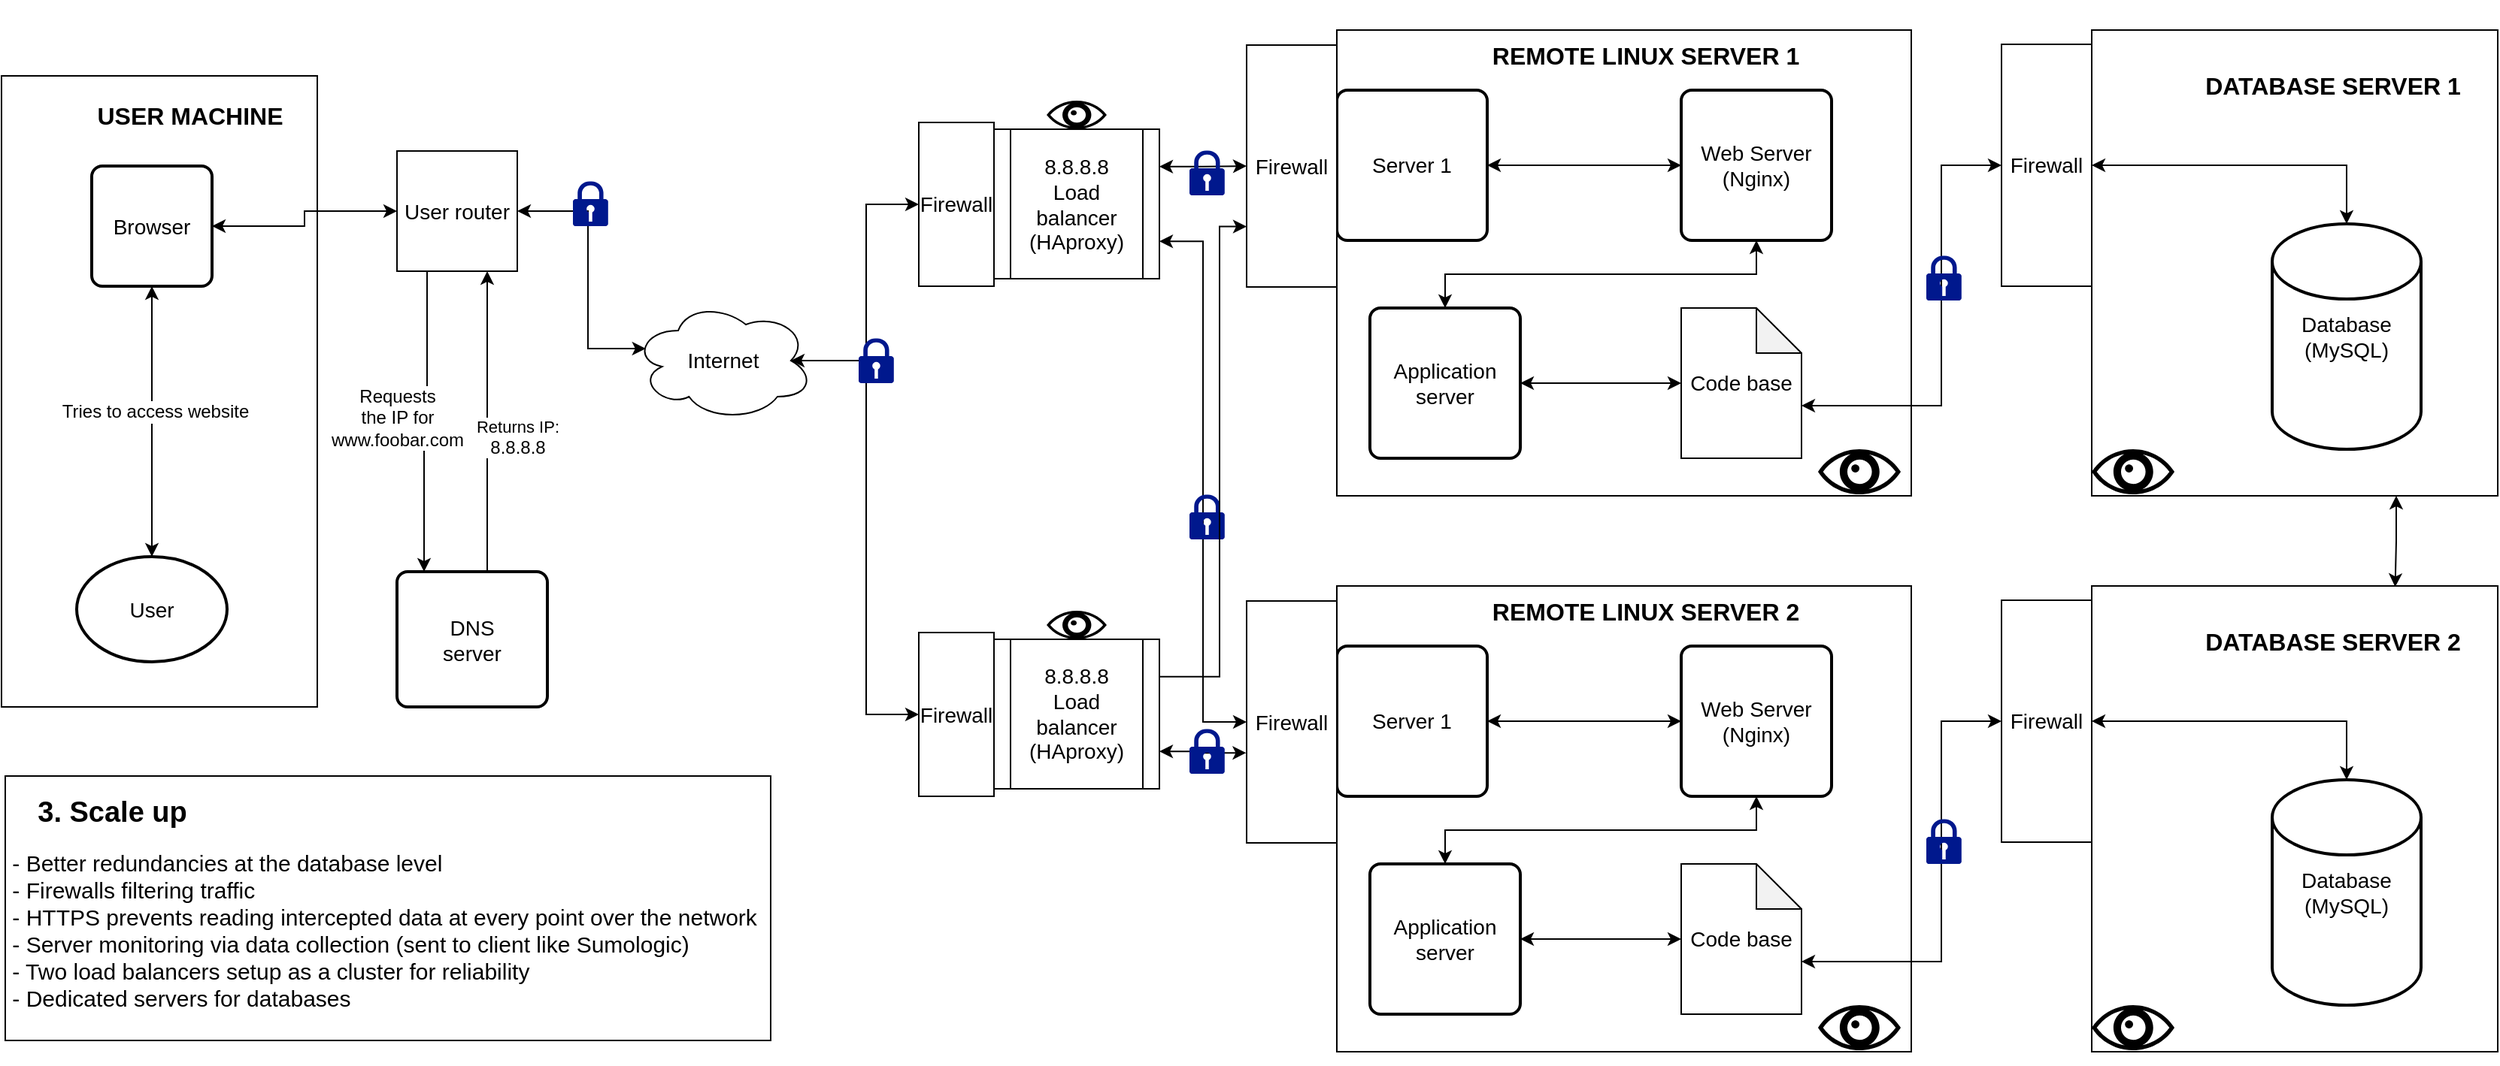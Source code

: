 <mxfile version="22.0.8" type="device">
  <diagram name="Page-1" id="u9EmTm14aIS3WBHgXmOk">
    <mxGraphModel dx="2336" dy="1992" grid="1" gridSize="10" guides="1" tooltips="1" connect="1" arrows="1" fold="1" page="1" pageScale="1" pageWidth="827" pageHeight="1169" math="0" shadow="0">
      <root>
        <mxCell id="0" />
        <mxCell id="1" parent="0" />
        <mxCell id="SxXsiV88UcKwgikaE5HA-2" value="" style="rounded=0;whiteSpace=wrap;html=1;fillColor=none;" vertex="1" parent="1">
          <mxGeometry x="1100" y="10" width="270" height="310" as="geometry" />
        </mxCell>
        <mxCell id="5rb6dhZWjBb2u9iBjQLc-51" value="" style="rounded=0;whiteSpace=wrap;html=1;fillColor=none;" parent="1" vertex="1">
          <mxGeometry x="-290" y="40.5" width="210" height="420" as="geometry" />
        </mxCell>
        <mxCell id="5rb6dhZWjBb2u9iBjQLc-49" value="" style="rounded=0;whiteSpace=wrap;html=1;fillColor=none;" parent="1" vertex="1">
          <mxGeometry x="598" y="10" width="382" height="310" as="geometry" />
        </mxCell>
        <mxCell id="5rb6dhZWjBb2u9iBjQLc-1" value="&lt;font style=&quot;font-size: 14px;&quot;&gt;Database&lt;br&gt;(MySQL)&lt;/font&gt;" style="strokeWidth=2;html=1;shape=mxgraph.flowchart.database;whiteSpace=wrap;" parent="1" vertex="1">
          <mxGeometry x="1220" y="139" width="99" height="150" as="geometry" />
        </mxCell>
        <mxCell id="WCC0QbR53YFn9wZXsvke-26" style="edgeStyle=orthogonalEdgeStyle;rounded=0;orthogonalLoop=1;jettySize=auto;html=1;exitX=0.875;exitY=0.5;exitDx=0;exitDy=0;exitPerimeter=0;entryX=0.5;entryY=0;entryDx=0;entryDy=0;startArrow=classic;startFill=1;" parent="1" source="5rb6dhZWjBb2u9iBjQLc-2" target="WCC0QbR53YFn9wZXsvke-24" edge="1">
          <mxGeometry relative="1" as="geometry" />
        </mxCell>
        <mxCell id="SxXsiV88UcKwgikaE5HA-47" style="edgeStyle=orthogonalEdgeStyle;rounded=0;orthogonalLoop=1;jettySize=auto;html=1;exitX=0.875;exitY=0.5;exitDx=0;exitDy=0;exitPerimeter=0;entryX=0.5;entryY=0;entryDx=0;entryDy=0;" edge="1" parent="1" source="5rb6dhZWjBb2u9iBjQLc-2" target="SxXsiV88UcKwgikaE5HA-46">
          <mxGeometry relative="1" as="geometry" />
        </mxCell>
        <mxCell id="5rb6dhZWjBb2u9iBjQLc-2" value="&lt;font style=&quot;font-size: 14px;&quot;&gt;Internet&lt;/font&gt;" style="ellipse;shape=cloud;whiteSpace=wrap;html=1;" parent="1" vertex="1">
          <mxGeometry x="130" y="190" width="120" height="80" as="geometry" />
        </mxCell>
        <mxCell id="Ie-OfRQaVs06B5CcUwJW-7" style="edgeStyle=orthogonalEdgeStyle;rounded=0;orthogonalLoop=1;jettySize=auto;html=1;exitX=1;exitY=0.5;exitDx=0;exitDy=0;startArrow=classic;startFill=1;" parent="1" source="5rb6dhZWjBb2u9iBjQLc-4" target="5rb6dhZWjBb2u9iBjQLc-31" edge="1">
          <mxGeometry relative="1" as="geometry" />
        </mxCell>
        <mxCell id="5rb6dhZWjBb2u9iBjQLc-4" value="&lt;font style=&quot;font-size: 14px;&quot;&gt;Application&lt;br&gt;server&lt;/font&gt;" style="rounded=1;whiteSpace=wrap;html=1;absoluteArcSize=1;arcSize=14;strokeWidth=2;" parent="1" vertex="1">
          <mxGeometry x="620" y="195" width="100" height="100" as="geometry" />
        </mxCell>
        <mxCell id="5rb6dhZWjBb2u9iBjQLc-27" style="edgeStyle=orthogonalEdgeStyle;rounded=0;orthogonalLoop=1;jettySize=auto;html=1;exitX=0.5;exitY=1;exitDx=0;exitDy=0;entryX=0.5;entryY=0;entryDx=0;entryDy=0;startArrow=classic;startFill=1;" parent="1" source="5rb6dhZWjBb2u9iBjQLc-6" target="5rb6dhZWjBb2u9iBjQLc-4" edge="1">
          <mxGeometry relative="1" as="geometry" />
        </mxCell>
        <mxCell id="5rb6dhZWjBb2u9iBjQLc-6" value="&lt;font style=&quot;font-size: 14px;&quot;&gt;Web&amp;nbsp;Server&lt;br&gt;(Nginx)&lt;/font&gt;" style="rounded=1;whiteSpace=wrap;html=1;absoluteArcSize=1;arcSize=14;strokeWidth=2;" parent="1" vertex="1">
          <mxGeometry x="827" y="50" width="100" height="100" as="geometry" />
        </mxCell>
        <mxCell id="5rb6dhZWjBb2u9iBjQLc-34" style="edgeStyle=orthogonalEdgeStyle;rounded=0;orthogonalLoop=1;jettySize=auto;html=1;exitX=1;exitY=0.5;exitDx=0;exitDy=0;entryX=0;entryY=0.5;entryDx=0;entryDy=0;startArrow=classic;startFill=1;" parent="1" source="5rb6dhZWjBb2u9iBjQLc-8" target="5rb6dhZWjBb2u9iBjQLc-17" edge="1">
          <mxGeometry relative="1" as="geometry" />
        </mxCell>
        <mxCell id="5rb6dhZWjBb2u9iBjQLc-8" value="&lt;font style=&quot;font-size: 14px;&quot;&gt;Browser&lt;/font&gt;" style="rounded=1;whiteSpace=wrap;html=1;absoluteArcSize=1;arcSize=14;strokeWidth=2;" parent="1" vertex="1">
          <mxGeometry x="-230" y="100.5" width="80" height="80" as="geometry" />
        </mxCell>
        <mxCell id="5rb6dhZWjBb2u9iBjQLc-43" style="edgeStyle=orthogonalEdgeStyle;rounded=0;orthogonalLoop=1;jettySize=auto;html=1;exitX=0.75;exitY=0;exitDx=0;exitDy=0;entryX=0.75;entryY=1;entryDx=0;entryDy=0;" parent="1" source="5rb6dhZWjBb2u9iBjQLc-13" target="5rb6dhZWjBb2u9iBjQLc-17" edge="1">
          <mxGeometry relative="1" as="geometry">
            <Array as="points">
              <mxPoint x="33" y="380.5" />
            </Array>
          </mxGeometry>
        </mxCell>
        <mxCell id="5rb6dhZWjBb2u9iBjQLc-44" value="Returns IP:&lt;br style=&quot;border-color: var(--border-color); font-size: 12px;&quot;&gt;&lt;span style=&quot;font-size: 12px;&quot;&gt;8.8.8.8&lt;/span&gt;" style="edgeLabel;html=1;align=center;verticalAlign=middle;resizable=0;points=[];" parent="5rb6dhZWjBb2u9iBjQLc-43" vertex="1" connectable="0">
          <mxGeometry x="-0.06" y="1" relative="1" as="geometry">
            <mxPoint x="21" y="-14" as="offset" />
          </mxGeometry>
        </mxCell>
        <mxCell id="5rb6dhZWjBb2u9iBjQLc-13" value="&lt;font style=&quot;font-size: 14px;&quot;&gt;DNS&lt;br&gt;server&lt;/font&gt;" style="rounded=1;whiteSpace=wrap;html=1;absoluteArcSize=1;arcSize=14;strokeWidth=2;" parent="1" vertex="1">
          <mxGeometry x="-27" y="370.5" width="100" height="90" as="geometry" />
        </mxCell>
        <mxCell id="5rb6dhZWjBb2u9iBjQLc-20" style="edgeStyle=orthogonalEdgeStyle;rounded=0;orthogonalLoop=1;jettySize=auto;html=1;exitX=0.25;exitY=1;exitDx=0;exitDy=0;entryX=0.18;entryY=0;entryDx=0;entryDy=0;entryPerimeter=0;" parent="1" source="5rb6dhZWjBb2u9iBjQLc-17" target="5rb6dhZWjBb2u9iBjQLc-13" edge="1">
          <mxGeometry relative="1" as="geometry">
            <mxPoint x="-7" y="370.5" as="targetPoint" />
            <Array as="points">
              <mxPoint x="-7" y="285.5" />
              <mxPoint x="-9" y="285.5" />
            </Array>
          </mxGeometry>
        </mxCell>
        <mxCell id="5rb6dhZWjBb2u9iBjQLc-23" value="&lt;font style=&quot;font-size: 12px;&quot;&gt;Requests&lt;br&gt;the IP for&lt;br&gt;www.foobar.com&lt;/font&gt;" style="edgeLabel;html=1;align=center;verticalAlign=middle;resizable=0;points=[];" parent="5rb6dhZWjBb2u9iBjQLc-20" vertex="1" connectable="0">
          <mxGeometry x="0.022" y="-2" relative="1" as="geometry">
            <mxPoint x="-18" y="-6" as="offset" />
          </mxGeometry>
        </mxCell>
        <mxCell id="WCC0QbR53YFn9wZXsvke-2" style="edgeStyle=orthogonalEdgeStyle;rounded=0;orthogonalLoop=1;jettySize=auto;html=1;exitX=1;exitY=0.5;exitDx=0;exitDy=0;entryX=0.07;entryY=0.4;entryDx=0;entryDy=0;entryPerimeter=0;startArrow=classic;startFill=1;" parent="1" source="5rb6dhZWjBb2u9iBjQLc-17" target="5rb6dhZWjBb2u9iBjQLc-2" edge="1">
          <mxGeometry relative="1" as="geometry">
            <Array as="points">
              <mxPoint x="100" y="131" />
              <mxPoint x="100" y="222" />
            </Array>
          </mxGeometry>
        </mxCell>
        <mxCell id="5rb6dhZWjBb2u9iBjQLc-17" value="&lt;font style=&quot;font-size: 14px;&quot;&gt;User router&lt;/font&gt;" style="whiteSpace=wrap;html=1;aspect=fixed;" parent="1" vertex="1">
          <mxGeometry x="-27" y="90.5" width="80" height="80" as="geometry" />
        </mxCell>
        <mxCell id="SxXsiV88UcKwgikaE5HA-13" style="edgeStyle=orthogonalEdgeStyle;rounded=0;orthogonalLoop=1;jettySize=auto;html=1;exitX=0;exitY=0;exitDx=80;exitDy=65;exitPerimeter=0;entryX=0.5;entryY=0;entryDx=0;entryDy=0;startArrow=classic;startFill=1;" edge="1" parent="1" source="5rb6dhZWjBb2u9iBjQLc-31" target="SxXsiV88UcKwgikaE5HA-12">
          <mxGeometry relative="1" as="geometry">
            <Array as="points">
              <mxPoint x="1000" y="260" />
              <mxPoint x="1000" y="100" />
            </Array>
          </mxGeometry>
        </mxCell>
        <mxCell id="5rb6dhZWjBb2u9iBjQLc-31" value="&lt;font style=&quot;font-size: 14px;&quot;&gt;Code base&lt;/font&gt;" style="shape=note;whiteSpace=wrap;html=1;backgroundOutline=1;darkOpacity=0.05;" parent="1" vertex="1">
          <mxGeometry x="827" y="195" width="80" height="100" as="geometry" />
        </mxCell>
        <mxCell id="Ie-OfRQaVs06B5CcUwJW-16" style="edgeStyle=orthogonalEdgeStyle;rounded=0;orthogonalLoop=1;jettySize=auto;html=1;exitX=1;exitY=0.5;exitDx=0;exitDy=0;startArrow=classic;startFill=1;" parent="1" source="5rb6dhZWjBb2u9iBjQLc-35" target="5rb6dhZWjBb2u9iBjQLc-6" edge="1">
          <mxGeometry relative="1" as="geometry" />
        </mxCell>
        <mxCell id="5rb6dhZWjBb2u9iBjQLc-35" value="&lt;font style=&quot;font-size: 14px;&quot;&gt;Server 1&lt;/font&gt;" style="rounded=1;whiteSpace=wrap;html=1;absoluteArcSize=1;arcSize=14;strokeWidth=2;" parent="1" vertex="1">
          <mxGeometry x="598" y="50" width="100" height="100" as="geometry" />
        </mxCell>
        <mxCell id="5rb6dhZWjBb2u9iBjQLc-41" style="edgeStyle=orthogonalEdgeStyle;rounded=0;orthogonalLoop=1;jettySize=auto;html=1;exitX=0.5;exitY=0;exitDx=0;exitDy=0;exitPerimeter=0;entryX=0.5;entryY=1;entryDx=0;entryDy=0;startArrow=classic;startFill=1;" parent="1" source="5rb6dhZWjBb2u9iBjQLc-40" target="5rb6dhZWjBb2u9iBjQLc-8" edge="1">
          <mxGeometry relative="1" as="geometry" />
        </mxCell>
        <mxCell id="5rb6dhZWjBb2u9iBjQLc-42" value="&lt;font style=&quot;font-size: 12px;&quot;&gt;Tries to access website&lt;/font&gt;" style="edgeLabel;html=1;align=center;verticalAlign=middle;resizable=0;points=[];" parent="5rb6dhZWjBb2u9iBjQLc-41" vertex="1" connectable="0">
          <mxGeometry x="0.071" y="-2" relative="1" as="geometry">
            <mxPoint as="offset" />
          </mxGeometry>
        </mxCell>
        <mxCell id="5rb6dhZWjBb2u9iBjQLc-40" value="&lt;font style=&quot;font-size: 14px;&quot;&gt;User&lt;/font&gt;" style="strokeWidth=2;html=1;shape=mxgraph.flowchart.start_1;whiteSpace=wrap;" parent="1" vertex="1">
          <mxGeometry x="-240" y="360.5" width="100" height="70" as="geometry" />
        </mxCell>
        <mxCell id="5rb6dhZWjBb2u9iBjQLc-47" value="&lt;h1 style=&quot;font-size: 19px;&quot;&gt;&lt;span style=&quot;&quot;&gt;&lt;span style=&quot;&quot;&gt;&lt;span style=&quot;&quot;&gt;&amp;nbsp;&amp;nbsp;&amp;nbsp; &lt;/span&gt;&lt;/span&gt;&lt;/span&gt;3. Scale up&lt;br&gt;    &lt;/h1&gt;&lt;h1 style=&quot;font-size: 19px;&quot;&gt;    &lt;/h1&gt;&lt;div style=&quot;&quot;&gt;&lt;span style=&quot;font-size: 15px;&quot;&gt;&amp;nbsp;- Better redundancies at the database level&lt;br&gt;&lt;/span&gt;&lt;/div&gt;&lt;div style=&quot;&quot;&gt;&lt;span style=&quot;font-size: 15px;&quot;&gt;&amp;nbsp;- Firewalls filtering traffic&lt;/span&gt;&lt;/div&gt;&lt;div style=&quot;&quot;&gt;&lt;span style=&quot;font-size: 15px;&quot;&gt;&amp;nbsp;- HTTPS prevents reading intercepted data at every point over the network&amp;nbsp;&amp;nbsp; &lt;br&gt;&lt;/span&gt;&lt;/div&gt;&lt;div style=&quot;&quot;&gt;&lt;span style=&quot;font-size: 15px;&quot;&gt;&amp;nbsp;- Server monitoring via data collection (sent to client like Sumologic)&lt;br&gt;&lt;/span&gt;&lt;/div&gt;&lt;div style=&quot;&quot;&gt;&lt;span style=&quot;font-size: 15px;&quot;&gt;&amp;nbsp;- Two load balancers setup as a cluster for reliability&lt;br&gt;&lt;/span&gt;&lt;/div&gt;&lt;div style=&quot;&quot;&gt;&lt;span style=&quot;font-size: 15px;&quot;&gt;&amp;nbsp;- Dedicated servers for databases&lt;br&gt;&lt;/span&gt;&lt;/div&gt;&lt;div style=&quot;&quot;&gt;&lt;span style=&quot;font-size: 15px;&quot;&gt;&lt;br&gt;&lt;/span&gt;&lt;/div&gt;" style="text;html=1;align=left;verticalAlign=middle;resizable=0;points=[];autosize=1;labelBackgroundColor=default;labelBorderColor=default;strokeWidth=1;rounded=0;spacing=2;" parent="1" vertex="1">
          <mxGeometry x="-290" y="499" width="510" height="190" as="geometry" />
        </mxCell>
        <mxCell id="5rb6dhZWjBb2u9iBjQLc-50" value="&lt;h1&gt;&lt;font style=&quot;font-size: 16px;&quot;&gt;&lt;b&gt;REMOTE LINUX SERVER 1&lt;/b&gt;&lt;/font&gt;&lt;/h1&gt;" style="text;html=1;align=center;verticalAlign=middle;resizable=0;points=[];autosize=1;strokeColor=none;fillColor=none;" parent="1" vertex="1">
          <mxGeometry x="688" y="-10" width="230" height="70" as="geometry" />
        </mxCell>
        <mxCell id="5rb6dhZWjBb2u9iBjQLc-52" value="&lt;h1&gt;&lt;font style=&quot;font-size: 16px;&quot;&gt;&lt;b&gt;USER MACHINE&lt;/b&gt;&lt;/font&gt;&lt;/h1&gt;" style="text;html=1;align=center;verticalAlign=middle;resizable=0;points=[];autosize=1;strokeColor=none;fillColor=none;" parent="1" vertex="1">
          <mxGeometry x="-240" y="29.5" width="150" height="70" as="geometry" />
        </mxCell>
        <mxCell id="WCC0QbR53YFn9wZXsvke-10" style="edgeStyle=orthogonalEdgeStyle;rounded=0;orthogonalLoop=1;jettySize=auto;html=1;exitX=1;exitY=0.25;exitDx=0;exitDy=0;entryX=0.5;entryY=0;entryDx=0;entryDy=0;startArrow=classic;startFill=1;" parent="1" source="5rb6dhZWjBb2u9iBjQLc-60" target="WCC0QbR53YFn9wZXsvke-7" edge="1">
          <mxGeometry relative="1" as="geometry" />
        </mxCell>
        <mxCell id="SxXsiV88UcKwgikaE5HA-34" style="edgeStyle=orthogonalEdgeStyle;rounded=0;orthogonalLoop=1;jettySize=auto;html=1;exitX=1;exitY=0.75;exitDx=0;exitDy=0;entryX=0.5;entryY=0;entryDx=0;entryDy=0;startArrow=classic;startFill=1;" edge="1" parent="1" source="5rb6dhZWjBb2u9iBjQLc-60" target="SxXsiV88UcKwgikaE5HA-28">
          <mxGeometry relative="1" as="geometry" />
        </mxCell>
        <mxCell id="5rb6dhZWjBb2u9iBjQLc-60" value="&lt;div style=&quot;font-size: 14px;&quot;&gt;&lt;font style=&quot;font-size: 14px;&quot;&gt;8.8.8.8&lt;br&gt;&lt;/font&gt;&lt;/div&gt;&lt;div style=&quot;font-size: 14px;&quot;&gt;&lt;font style=&quot;font-size: 14px;&quot;&gt;Load balancer&lt;/font&gt;&lt;/div&gt;&lt;font style=&quot;font-size: 14px;&quot;&gt;(HAproxy)&lt;/font&gt;" style="shape=process;whiteSpace=wrap;html=1;backgroundOutline=1;" parent="1" vertex="1">
          <mxGeometry x="370" y="76" width="110" height="99.5" as="geometry" />
        </mxCell>
        <mxCell id="Ie-OfRQaVs06B5CcUwJW-6" style="edgeStyle=orthogonalEdgeStyle;rounded=0;orthogonalLoop=1;jettySize=auto;html=1;exitX=0.5;exitY=1;exitDx=0;exitDy=0;" parent="1" source="5rb6dhZWjBb2u9iBjQLc-49" target="5rb6dhZWjBb2u9iBjQLc-49" edge="1">
          <mxGeometry relative="1" as="geometry" />
        </mxCell>
        <mxCell id="WCC0QbR53YFn9wZXsvke-7" value="&lt;font style=&quot;font-size: 14px;&quot;&gt;Firewall&lt;/font&gt;" style="rounded=0;whiteSpace=wrap;html=1;direction=north;" parent="1" vertex="1">
          <mxGeometry x="538" y="20" width="60" height="161" as="geometry" />
        </mxCell>
        <mxCell id="WCC0QbR53YFn9wZXsvke-14" value="" style="shape=mxgraph.signs.healthcare.eye;html=1;pointerEvents=1;fillColor=#000000;strokeColor=none;verticalLabelPosition=bottom;verticalAlign=top;align=center;gradientColor=none;container=0;" parent="1" vertex="1">
          <mxGeometry x="1100" y="289" width="55" height="30" as="geometry" />
        </mxCell>
        <mxCell id="WCC0QbR53YFn9wZXsvke-20" value="" style="shape=mxgraph.signs.healthcare.eye;html=1;pointerEvents=1;fillColor=#000000;strokeColor=none;verticalLabelPosition=bottom;verticalAlign=top;align=center;gradientColor=none;container=0;" parent="1" vertex="1">
          <mxGeometry x="405" y="57" width="40" height="19" as="geometry" />
        </mxCell>
        <mxCell id="WCC0QbR53YFn9wZXsvke-24" value="&lt;font style=&quot;font-size: 14px;&quot;&gt;Firewall&lt;/font&gt;" style="rounded=0;whiteSpace=wrap;html=1;direction=north;" parent="1" vertex="1">
          <mxGeometry x="320" y="71.5" width="50" height="109" as="geometry" />
        </mxCell>
        <mxCell id="SxXsiV88UcKwgikaE5HA-1" value="" style="sketch=0;aspect=fixed;pointerEvents=1;shadow=0;dashed=0;html=1;strokeColor=none;labelPosition=center;verticalLabelPosition=bottom;verticalAlign=top;align=center;fillColor=#00188D;shape=mxgraph.mscae.enterprise.lock" vertex="1" parent="1">
          <mxGeometry x="90" y="110.5" width="23.4" height="30" as="geometry" />
        </mxCell>
        <mxCell id="SxXsiV88UcKwgikaE5HA-3" value="&lt;h1&gt;&lt;font style=&quot;font-size: 16px;&quot;&gt;&lt;b&gt;DATABASE SERVER 1&lt;/b&gt;&lt;/font&gt;&lt;/h1&gt;" style="text;html=1;align=center;verticalAlign=middle;resizable=0;points=[];autosize=1;strokeColor=none;fillColor=none;" vertex="1" parent="1">
          <mxGeometry x="1155" y="10" width="210" height="70" as="geometry" />
        </mxCell>
        <mxCell id="SxXsiV88UcKwgikaE5HA-10" value="" style="shape=mxgraph.signs.healthcare.eye;html=1;pointerEvents=1;fillColor=#000000;strokeColor=none;verticalLabelPosition=bottom;verticalAlign=top;align=center;gradientColor=none;container=0;" vertex="1" parent="1">
          <mxGeometry x="918" y="289" width="55" height="30" as="geometry" />
        </mxCell>
        <mxCell id="SxXsiV88UcKwgikaE5HA-12" value="&lt;font style=&quot;font-size: 14px;&quot;&gt;Firewall&lt;/font&gt;" style="rounded=0;whiteSpace=wrap;html=1;direction=north;" vertex="1" parent="1">
          <mxGeometry x="1040" y="19.5" width="60" height="161" as="geometry" />
        </mxCell>
        <mxCell id="SxXsiV88UcKwgikaE5HA-14" style="edgeStyle=orthogonalEdgeStyle;rounded=0;orthogonalLoop=1;jettySize=auto;html=1;exitX=0.5;exitY=1;exitDx=0;exitDy=0;entryX=0.5;entryY=0;entryDx=0;entryDy=0;entryPerimeter=0;startArrow=classic;startFill=1;" edge="1" parent="1" source="SxXsiV88UcKwgikaE5HA-12" target="5rb6dhZWjBb2u9iBjQLc-1">
          <mxGeometry relative="1" as="geometry" />
        </mxCell>
        <mxCell id="SxXsiV88UcKwgikaE5HA-15" value="" style="rounded=0;whiteSpace=wrap;html=1;fillColor=none;" vertex="1" parent="1">
          <mxGeometry x="1100" y="380" width="270" height="310" as="geometry" />
        </mxCell>
        <mxCell id="SxXsiV88UcKwgikaE5HA-16" value="" style="rounded=0;whiteSpace=wrap;html=1;fillColor=none;" vertex="1" parent="1">
          <mxGeometry x="598" y="380" width="382" height="310" as="geometry" />
        </mxCell>
        <mxCell id="SxXsiV88UcKwgikaE5HA-17" value="&lt;font style=&quot;font-size: 14px;&quot;&gt;Database&lt;br&gt;(MySQL)&lt;/font&gt;" style="strokeWidth=2;html=1;shape=mxgraph.flowchart.database;whiteSpace=wrap;" vertex="1" parent="1">
          <mxGeometry x="1220" y="509" width="99" height="150" as="geometry" />
        </mxCell>
        <mxCell id="SxXsiV88UcKwgikaE5HA-18" style="edgeStyle=orthogonalEdgeStyle;rounded=0;orthogonalLoop=1;jettySize=auto;html=1;exitX=1;exitY=0.5;exitDx=0;exitDy=0;startArrow=classic;startFill=1;" edge="1" parent="1" source="SxXsiV88UcKwgikaE5HA-19" target="SxXsiV88UcKwgikaE5HA-23">
          <mxGeometry relative="1" as="geometry" />
        </mxCell>
        <mxCell id="SxXsiV88UcKwgikaE5HA-19" value="&lt;font style=&quot;font-size: 14px;&quot;&gt;Application&lt;br&gt;server&lt;/font&gt;" style="rounded=1;whiteSpace=wrap;html=1;absoluteArcSize=1;arcSize=14;strokeWidth=2;" vertex="1" parent="1">
          <mxGeometry x="620" y="565" width="100" height="100" as="geometry" />
        </mxCell>
        <mxCell id="SxXsiV88UcKwgikaE5HA-20" style="edgeStyle=orthogonalEdgeStyle;rounded=0;orthogonalLoop=1;jettySize=auto;html=1;exitX=0.5;exitY=1;exitDx=0;exitDy=0;entryX=0.5;entryY=0;entryDx=0;entryDy=0;startArrow=classic;startFill=1;" edge="1" parent="1" source="SxXsiV88UcKwgikaE5HA-21" target="SxXsiV88UcKwgikaE5HA-19">
          <mxGeometry relative="1" as="geometry" />
        </mxCell>
        <mxCell id="SxXsiV88UcKwgikaE5HA-21" value="&lt;font style=&quot;font-size: 14px;&quot;&gt;Web&amp;nbsp;Server&lt;br&gt;(Nginx)&lt;/font&gt;" style="rounded=1;whiteSpace=wrap;html=1;absoluteArcSize=1;arcSize=14;strokeWidth=2;" vertex="1" parent="1">
          <mxGeometry x="827" y="420" width="100" height="100" as="geometry" />
        </mxCell>
        <mxCell id="SxXsiV88UcKwgikaE5HA-22" style="edgeStyle=orthogonalEdgeStyle;rounded=0;orthogonalLoop=1;jettySize=auto;html=1;exitX=0;exitY=0;exitDx=80;exitDy=65;exitPerimeter=0;entryX=0.5;entryY=0;entryDx=0;entryDy=0;startArrow=classic;startFill=1;" edge="1" parent="1" source="SxXsiV88UcKwgikaE5HA-23" target="SxXsiV88UcKwgikaE5HA-32">
          <mxGeometry relative="1" as="geometry">
            <Array as="points">
              <mxPoint x="1000" y="630" />
              <mxPoint x="1000" y="470" />
            </Array>
          </mxGeometry>
        </mxCell>
        <mxCell id="SxXsiV88UcKwgikaE5HA-23" value="&lt;font style=&quot;font-size: 14px;&quot;&gt;Code base&lt;/font&gt;" style="shape=note;whiteSpace=wrap;html=1;backgroundOutline=1;darkOpacity=0.05;" vertex="1" parent="1">
          <mxGeometry x="827" y="565" width="80" height="100" as="geometry" />
        </mxCell>
        <mxCell id="SxXsiV88UcKwgikaE5HA-24" style="edgeStyle=orthogonalEdgeStyle;rounded=0;orthogonalLoop=1;jettySize=auto;html=1;exitX=1;exitY=0.5;exitDx=0;exitDy=0;startArrow=classic;startFill=1;" edge="1" parent="1" source="SxXsiV88UcKwgikaE5HA-25" target="SxXsiV88UcKwgikaE5HA-21">
          <mxGeometry relative="1" as="geometry" />
        </mxCell>
        <mxCell id="SxXsiV88UcKwgikaE5HA-25" value="&lt;font style=&quot;font-size: 14px;&quot;&gt;Server 1&lt;/font&gt;" style="rounded=1;whiteSpace=wrap;html=1;absoluteArcSize=1;arcSize=14;strokeWidth=2;" vertex="1" parent="1">
          <mxGeometry x="598" y="420" width="100" height="100" as="geometry" />
        </mxCell>
        <mxCell id="SxXsiV88UcKwgikaE5HA-26" value="&lt;h1&gt;&lt;font style=&quot;font-size: 16px;&quot;&gt;&lt;b&gt;REMOTE LINUX SERVER 2&lt;br&gt;&lt;/b&gt;&lt;/font&gt;&lt;/h1&gt;" style="text;html=1;align=center;verticalAlign=middle;resizable=0;points=[];autosize=1;strokeColor=none;fillColor=none;" vertex="1" parent="1">
          <mxGeometry x="678" y="360" width="250" height="70" as="geometry" />
        </mxCell>
        <mxCell id="SxXsiV88UcKwgikaE5HA-27" style="edgeStyle=orthogonalEdgeStyle;rounded=0;orthogonalLoop=1;jettySize=auto;html=1;exitX=0.5;exitY=1;exitDx=0;exitDy=0;" edge="1" parent="1" source="SxXsiV88UcKwgikaE5HA-16" target="SxXsiV88UcKwgikaE5HA-16">
          <mxGeometry relative="1" as="geometry" />
        </mxCell>
        <mxCell id="SxXsiV88UcKwgikaE5HA-28" value="&lt;font style=&quot;font-size: 14px;&quot;&gt;Firewall&lt;/font&gt;" style="rounded=0;whiteSpace=wrap;html=1;direction=north;" vertex="1" parent="1">
          <mxGeometry x="538" y="390" width="60" height="161" as="geometry" />
        </mxCell>
        <mxCell id="SxXsiV88UcKwgikaE5HA-29" value="" style="shape=mxgraph.signs.healthcare.eye;html=1;pointerEvents=1;fillColor=#000000;strokeColor=none;verticalLabelPosition=bottom;verticalAlign=top;align=center;gradientColor=none;container=0;" vertex="1" parent="1">
          <mxGeometry x="1100" y="659" width="55" height="30" as="geometry" />
        </mxCell>
        <mxCell id="SxXsiV88UcKwgikaE5HA-30" value="&lt;h1&gt;&lt;font style=&quot;font-size: 16px;&quot;&gt;&lt;b&gt;DATABASE SERVER 2&lt;br&gt;&lt;/b&gt;&lt;/font&gt;&lt;/h1&gt;" style="text;html=1;align=center;verticalAlign=middle;resizable=0;points=[];autosize=1;strokeColor=none;fillColor=none;" vertex="1" parent="1">
          <mxGeometry x="1155" y="380" width="210" height="70" as="geometry" />
        </mxCell>
        <mxCell id="SxXsiV88UcKwgikaE5HA-31" value="" style="shape=mxgraph.signs.healthcare.eye;html=1;pointerEvents=1;fillColor=#000000;strokeColor=none;verticalLabelPosition=bottom;verticalAlign=top;align=center;gradientColor=none;container=0;" vertex="1" parent="1">
          <mxGeometry x="918" y="659" width="55" height="30" as="geometry" />
        </mxCell>
        <mxCell id="SxXsiV88UcKwgikaE5HA-32" value="&lt;font style=&quot;font-size: 14px;&quot;&gt;Firewall&lt;/font&gt;" style="rounded=0;whiteSpace=wrap;html=1;direction=north;" vertex="1" parent="1">
          <mxGeometry x="1040" y="389.5" width="60" height="161" as="geometry" />
        </mxCell>
        <mxCell id="SxXsiV88UcKwgikaE5HA-33" style="edgeStyle=orthogonalEdgeStyle;rounded=0;orthogonalLoop=1;jettySize=auto;html=1;exitX=0.5;exitY=1;exitDx=0;exitDy=0;entryX=0.5;entryY=0;entryDx=0;entryDy=0;entryPerimeter=0;startArrow=classic;startFill=1;" edge="1" parent="1" source="SxXsiV88UcKwgikaE5HA-32" target="SxXsiV88UcKwgikaE5HA-17">
          <mxGeometry relative="1" as="geometry" />
        </mxCell>
        <mxCell id="SxXsiV88UcKwgikaE5HA-38" value="" style="sketch=0;aspect=fixed;pointerEvents=1;shadow=0;dashed=0;html=1;strokeColor=none;labelPosition=center;verticalLabelPosition=bottom;verticalAlign=top;align=center;fillColor=#00188D;shape=mxgraph.mscae.enterprise.lock" vertex="1" parent="1">
          <mxGeometry x="500" y="90" width="23.4" height="30" as="geometry" />
        </mxCell>
        <mxCell id="SxXsiV88UcKwgikaE5HA-39" value="" style="sketch=0;aspect=fixed;pointerEvents=1;shadow=0;dashed=0;html=1;strokeColor=none;labelPosition=center;verticalLabelPosition=bottom;verticalAlign=top;align=center;fillColor=#00188D;shape=mxgraph.mscae.enterprise.lock" vertex="1" parent="1">
          <mxGeometry x="500" y="319" width="23.4" height="30" as="geometry" />
        </mxCell>
        <mxCell id="SxXsiV88UcKwgikaE5HA-40" value="" style="sketch=0;aspect=fixed;pointerEvents=1;shadow=0;dashed=0;html=1;strokeColor=none;labelPosition=center;verticalLabelPosition=bottom;verticalAlign=top;align=center;fillColor=#00188D;shape=mxgraph.mscae.enterprise.lock" vertex="1" parent="1">
          <mxGeometry x="990" y="160" width="23.4" height="30" as="geometry" />
        </mxCell>
        <mxCell id="SxXsiV88UcKwgikaE5HA-42" value="" style="sketch=0;aspect=fixed;pointerEvents=1;shadow=0;dashed=0;html=1;strokeColor=none;labelPosition=center;verticalLabelPosition=bottom;verticalAlign=top;align=center;fillColor=#00188D;shape=mxgraph.mscae.enterprise.lock" vertex="1" parent="1">
          <mxGeometry x="990" y="535" width="23.4" height="30" as="geometry" />
        </mxCell>
        <mxCell id="SxXsiV88UcKwgikaE5HA-49" style="edgeStyle=orthogonalEdgeStyle;rounded=0;orthogonalLoop=1;jettySize=auto;html=1;exitX=1;exitY=0.25;exitDx=0;exitDy=0;entryX=0.25;entryY=0;entryDx=0;entryDy=0;" edge="1" parent="1" source="SxXsiV88UcKwgikaE5HA-44" target="WCC0QbR53YFn9wZXsvke-7">
          <mxGeometry relative="1" as="geometry">
            <Array as="points">
              <mxPoint x="520" y="440" />
              <mxPoint x="520" y="141" />
            </Array>
          </mxGeometry>
        </mxCell>
        <mxCell id="SxXsiV88UcKwgikaE5HA-44" value="&lt;div style=&quot;font-size: 14px;&quot;&gt;&lt;font style=&quot;font-size: 14px;&quot;&gt;8.8.8.8&lt;br&gt;&lt;/font&gt;&lt;/div&gt;&lt;div style=&quot;font-size: 14px;&quot;&gt;&lt;font style=&quot;font-size: 14px;&quot;&gt;Load balancer&lt;/font&gt;&lt;/div&gt;&lt;font style=&quot;font-size: 14px;&quot;&gt;(HAproxy)&lt;/font&gt;" style="shape=process;whiteSpace=wrap;html=1;backgroundOutline=1;" vertex="1" parent="1">
          <mxGeometry x="370" y="415.5" width="110" height="99.5" as="geometry" />
        </mxCell>
        <mxCell id="SxXsiV88UcKwgikaE5HA-45" value="" style="shape=mxgraph.signs.healthcare.eye;html=1;pointerEvents=1;fillColor=#000000;strokeColor=none;verticalLabelPosition=bottom;verticalAlign=top;align=center;gradientColor=none;container=0;" vertex="1" parent="1">
          <mxGeometry x="405" y="396.5" width="40" height="19" as="geometry" />
        </mxCell>
        <mxCell id="SxXsiV88UcKwgikaE5HA-46" value="&lt;font style=&quot;font-size: 14px;&quot;&gt;Firewall&lt;/font&gt;" style="rounded=0;whiteSpace=wrap;html=1;direction=north;" vertex="1" parent="1">
          <mxGeometry x="320" y="411" width="50" height="109" as="geometry" />
        </mxCell>
        <mxCell id="SxXsiV88UcKwgikaE5HA-48" style="edgeStyle=orthogonalEdgeStyle;rounded=0;orthogonalLoop=1;jettySize=auto;html=1;exitX=1;exitY=0.75;exitDx=0;exitDy=0;entryX=0.372;entryY=-0.005;entryDx=0;entryDy=0;entryPerimeter=0;startArrow=classic;startFill=1;" edge="1" parent="1" source="SxXsiV88UcKwgikaE5HA-44" target="SxXsiV88UcKwgikaE5HA-28">
          <mxGeometry relative="1" as="geometry" />
        </mxCell>
        <mxCell id="SxXsiV88UcKwgikaE5HA-50" value="" style="sketch=0;aspect=fixed;pointerEvents=1;shadow=0;dashed=0;html=1;strokeColor=none;labelPosition=center;verticalLabelPosition=bottom;verticalAlign=top;align=center;fillColor=#00188D;shape=mxgraph.mscae.enterprise.lock" vertex="1" parent="1">
          <mxGeometry x="500" y="475" width="23.4" height="30" as="geometry" />
        </mxCell>
        <mxCell id="SxXsiV88UcKwgikaE5HA-51" style="edgeStyle=orthogonalEdgeStyle;rounded=0;orthogonalLoop=1;jettySize=auto;html=1;exitX=0.75;exitY=1;exitDx=0;exitDy=0;entryX=0.699;entryY=0.009;entryDx=0;entryDy=0;entryPerimeter=0;startArrow=classic;startFill=1;" edge="1" parent="1" source="SxXsiV88UcKwgikaE5HA-2" target="SxXsiV88UcKwgikaE5HA-30">
          <mxGeometry relative="1" as="geometry" />
        </mxCell>
        <mxCell id="SxXsiV88UcKwgikaE5HA-52" value="" style="sketch=0;aspect=fixed;pointerEvents=1;shadow=0;dashed=0;html=1;strokeColor=none;labelPosition=center;verticalLabelPosition=bottom;verticalAlign=top;align=center;fillColor=#00188D;shape=mxgraph.mscae.enterprise.lock" vertex="1" parent="1">
          <mxGeometry x="280" y="215" width="23.4" height="30" as="geometry" />
        </mxCell>
      </root>
    </mxGraphModel>
  </diagram>
</mxfile>

